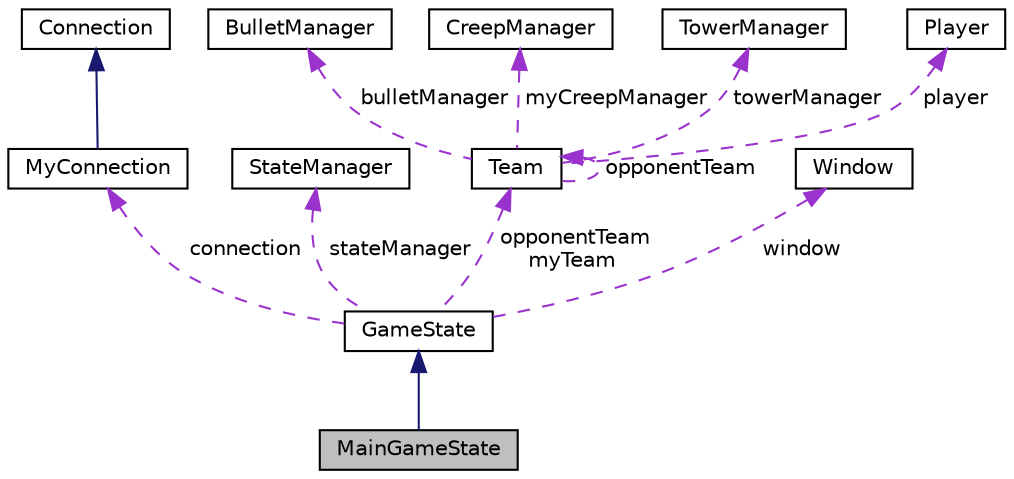 digraph "MainGameState"
{
  edge [fontname="Helvetica",fontsize="10",labelfontname="Helvetica",labelfontsize="10"];
  node [fontname="Helvetica",fontsize="10",shape=record];
  Node1 [label="MainGameState",height=0.2,width=0.4,color="black", fillcolor="grey75", style="filled", fontcolor="black"];
  Node2 -> Node1 [dir="back",color="midnightblue",fontsize="10",style="solid",fontname="Helvetica"];
  Node2 [label="GameState",height=0.2,width=0.4,color="black", fillcolor="white", style="filled",URL="$class_game_state.html"];
  Node3 -> Node2 [dir="back",color="darkorchid3",fontsize="10",style="dashed",label=" connection" ,fontname="Helvetica"];
  Node3 [label="MyConnection",height=0.2,width=0.4,color="black", fillcolor="white", style="filled",URL="$class_my_connection.html"];
  Node4 -> Node3 [dir="back",color="midnightblue",fontsize="10",style="solid",fontname="Helvetica"];
  Node4 [label="Connection",height=0.2,width=0.4,color="black", fillcolor="white", style="filled",URL="$class_connection.html",tooltip="Generic class for networking. "];
  Node5 -> Node2 [dir="back",color="darkorchid3",fontsize="10",style="dashed",label=" stateManager" ,fontname="Helvetica"];
  Node5 [label="StateManager",height=0.2,width=0.4,color="black", fillcolor="white", style="filled",URL="$class_state_manager.html"];
  Node6 -> Node2 [dir="back",color="darkorchid3",fontsize="10",style="dashed",label=" opponentTeam\nmyTeam" ,fontname="Helvetica"];
  Node6 [label="Team",height=0.2,width=0.4,color="black", fillcolor="white", style="filled",URL="$class_team.html"];
  Node7 -> Node6 [dir="back",color="darkorchid3",fontsize="10",style="dashed",label=" bulletManager" ,fontname="Helvetica"];
  Node7 [label="BulletManager",height=0.2,width=0.4,color="black", fillcolor="white", style="filled",URL="$class_bullet_manager.html",tooltip="Manages/ Stores the bullets and updates them. "];
  Node8 -> Node6 [dir="back",color="darkorchid3",fontsize="10",style="dashed",label=" myCreepManager" ,fontname="Helvetica"];
  Node8 [label="CreepManager",height=0.2,width=0.4,color="black", fillcolor="white", style="filled",URL="$class_creep_manager.html"];
  Node9 -> Node6 [dir="back",color="darkorchid3",fontsize="10",style="dashed",label=" towerManager" ,fontname="Helvetica"];
  Node9 [label="TowerManager",height=0.2,width=0.4,color="black", fillcolor="white", style="filled",URL="$class_tower_manager.html"];
  Node6 -> Node6 [dir="back",color="darkorchid3",fontsize="10",style="dashed",label=" opponentTeam" ,fontname="Helvetica"];
  Node10 -> Node6 [dir="back",color="darkorchid3",fontsize="10",style="dashed",label=" player" ,fontname="Helvetica"];
  Node10 [label="Player",height=0.2,width=0.4,color="black", fillcolor="white", style="filled",URL="$class_player.html"];
  Node11 -> Node2 [dir="back",color="darkorchid3",fontsize="10",style="dashed",label=" window" ,fontname="Helvetica"];
  Node11 [label="Window",height=0.2,width=0.4,color="black", fillcolor="white", style="filled",URL="$class_window.html"];
}
